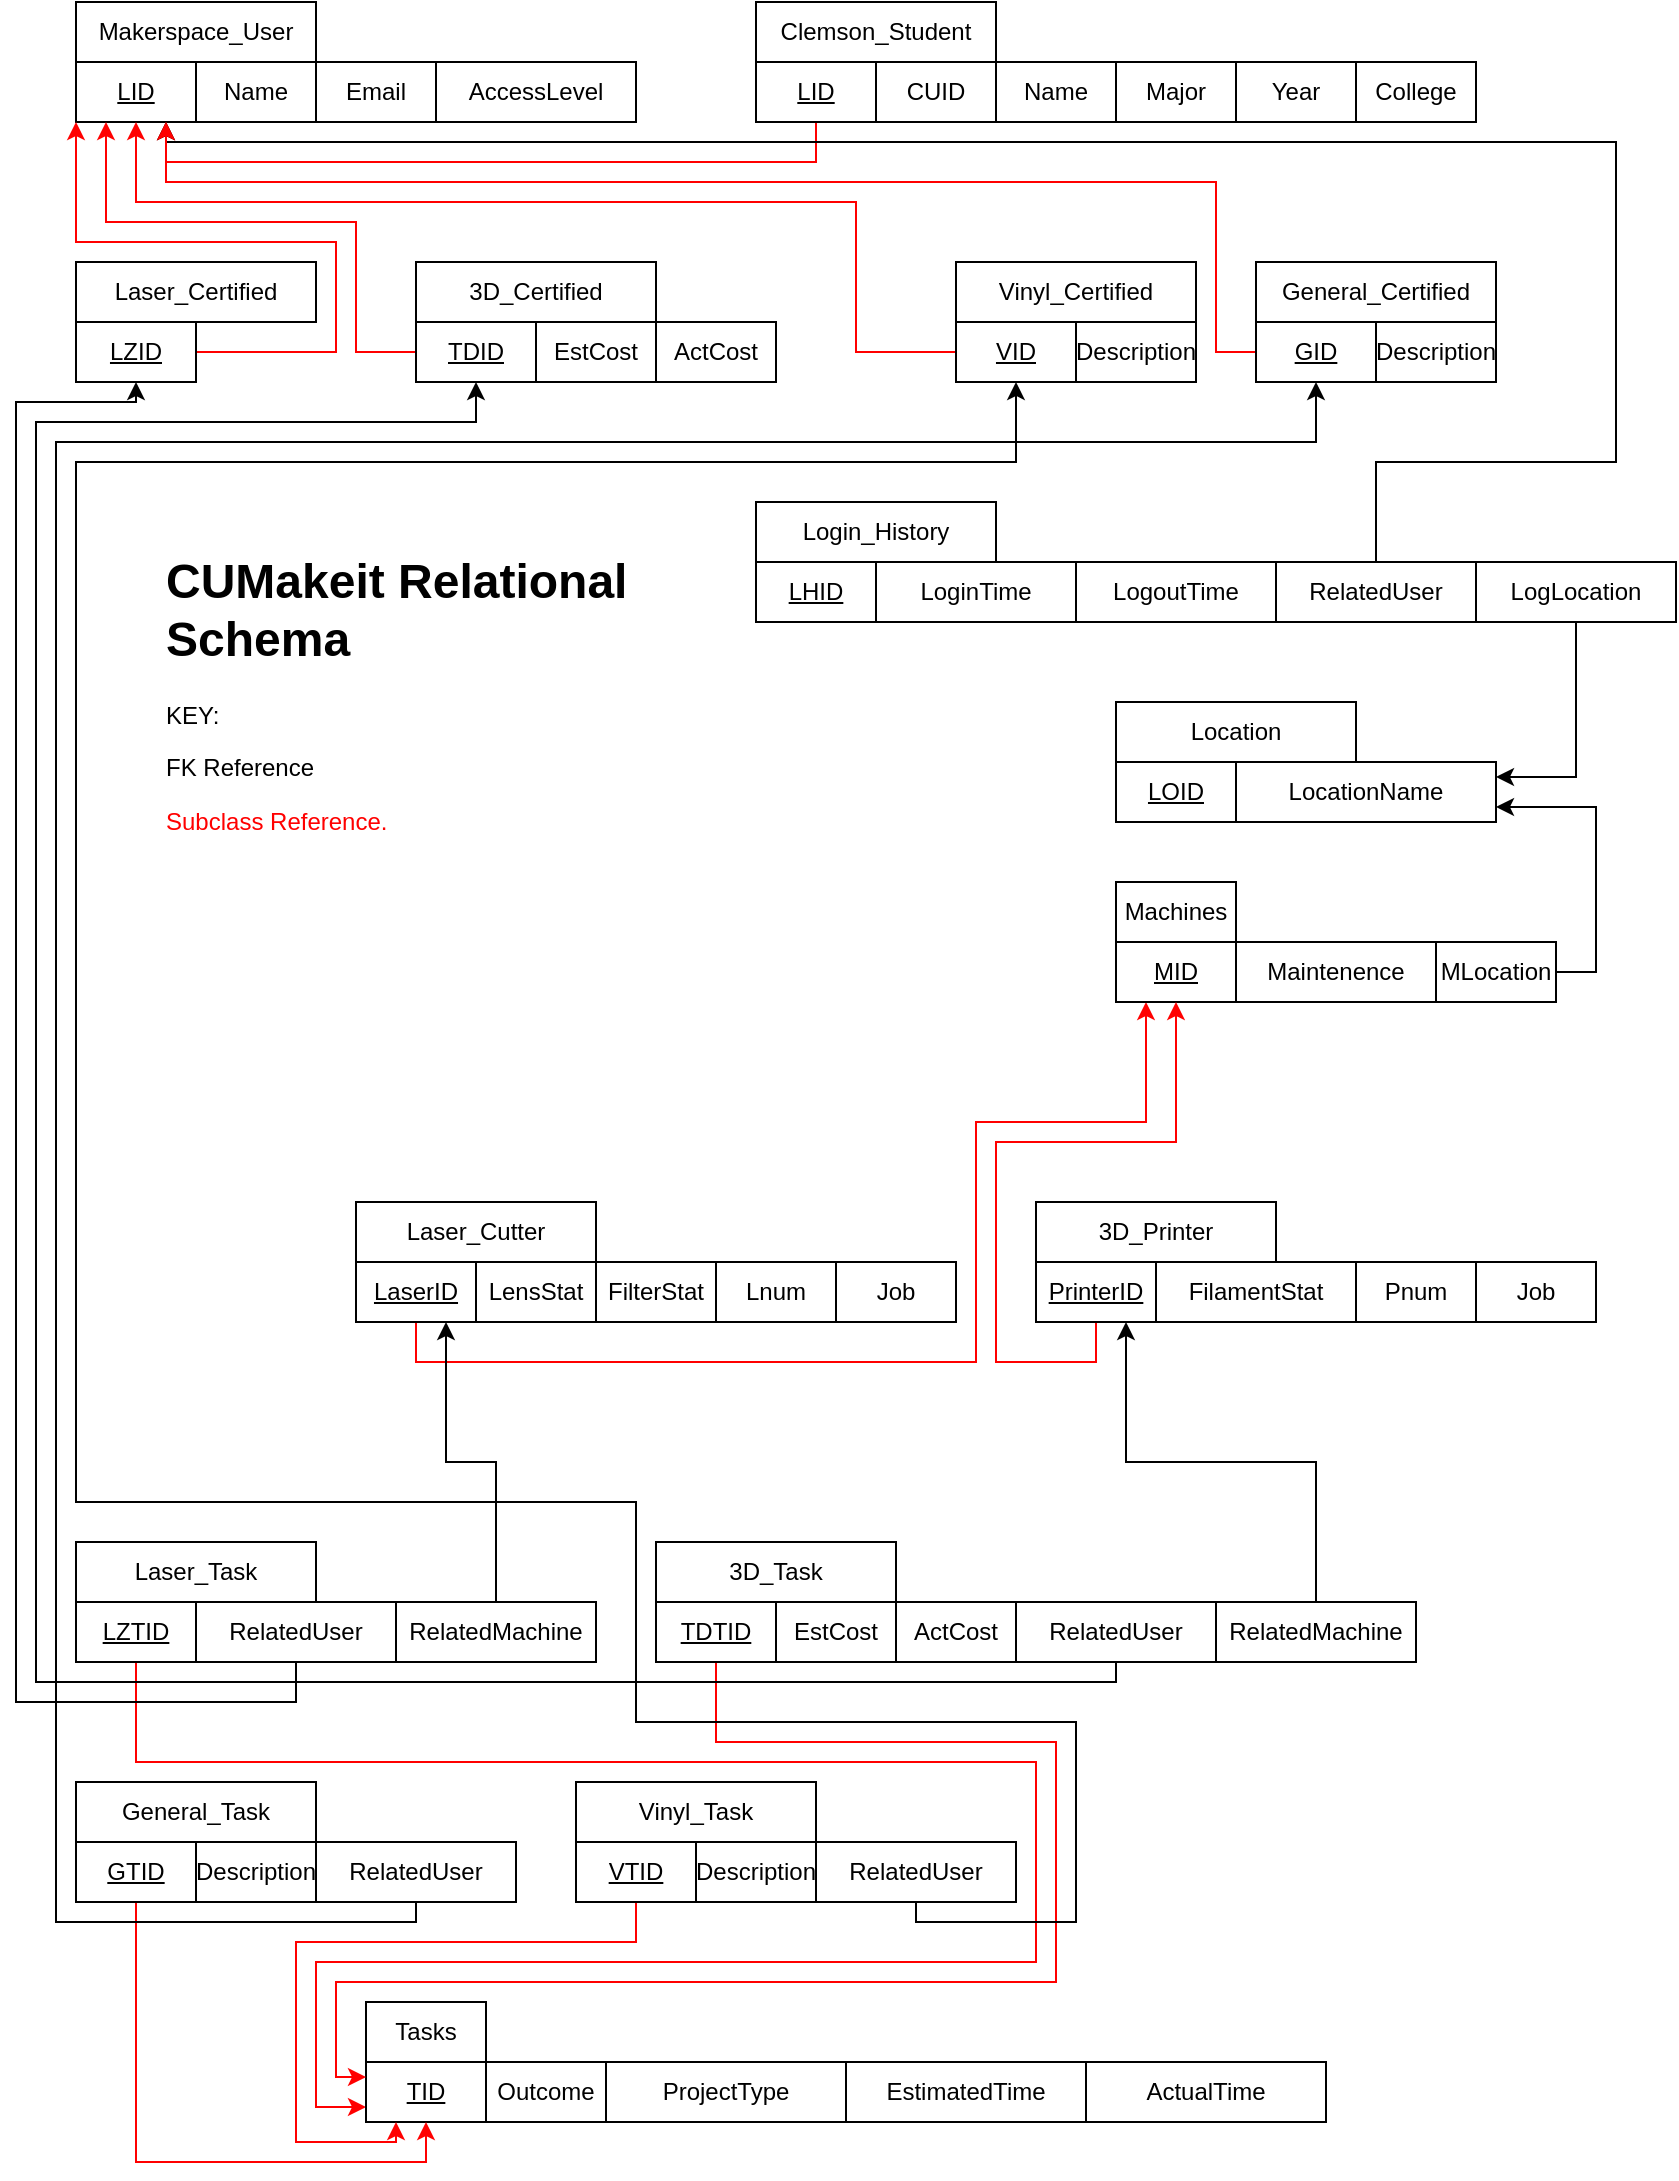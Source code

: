 <mxfile version="12.6.7" type="google"><diagram id="7xzzc8XSe2g-9mgjpQbV" name="Page-1"><mxGraphModel dx="1422" dy="722" grid="1" gridSize="10" guides="1" tooltips="1" connect="1" arrows="1" fold="1" page="1" pageScale="1" pageWidth="850" pageHeight="1100" math="0" shadow="0"><root><mxCell id="0"/><mxCell id="1" parent="0"/><mxCell id="6vYiXT27X86GhQqKQQ4C-1" value="Makerspace_User" style="rounded=0;whiteSpace=wrap;html=1;" parent="1" vertex="1"><mxGeometry x="40" y="10" width="120" height="30" as="geometry"/></mxCell><mxCell id="6vYiXT27X86GhQqKQQ4C-3" value="&lt;u&gt;LID&lt;/u&gt;" style="rounded=0;whiteSpace=wrap;html=1;" parent="1" vertex="1"><mxGeometry x="40" y="40" width="60" height="30" as="geometry"/></mxCell><mxCell id="6vYiXT27X86GhQqKQQ4C-4" value="Name" style="rounded=0;whiteSpace=wrap;html=1;" parent="1" vertex="1"><mxGeometry x="100" y="40" width="60" height="30" as="geometry"/></mxCell><mxCell id="6vYiXT27X86GhQqKQQ4C-5" value="Email" style="rounded=0;whiteSpace=wrap;html=1;" parent="1" vertex="1"><mxGeometry x="160" y="40" width="60" height="30" as="geometry"/></mxCell><mxCell id="6vYiXT27X86GhQqKQQ4C-8" value="AccessLevel" style="rounded=0;whiteSpace=wrap;html=1;" parent="1" vertex="1"><mxGeometry x="220" y="40" width="100" height="30" as="geometry"/></mxCell><mxCell id="6vYiXT27X86GhQqKQQ4C-10" value="Clemson_Student" style="rounded=0;whiteSpace=wrap;html=1;" parent="1" vertex="1"><mxGeometry x="380" y="10" width="120" height="30" as="geometry"/></mxCell><mxCell id="RPvFM0izLNQsbsM2TqoI-70" style="edgeStyle=orthogonalEdgeStyle;rounded=0;orthogonalLoop=1;jettySize=auto;html=1;exitX=0.5;exitY=1;exitDx=0;exitDy=0;entryX=0.75;entryY=1;entryDx=0;entryDy=0;strokeColor=#FF0000;" parent="1" source="6vYiXT27X86GhQqKQQ4C-11" target="6vYiXT27X86GhQqKQQ4C-3" edge="1"><mxGeometry relative="1" as="geometry"/></mxCell><mxCell id="6vYiXT27X86GhQqKQQ4C-11" value="&lt;u&gt;LID&lt;/u&gt;" style="rounded=0;whiteSpace=wrap;html=1;" parent="1" vertex="1"><mxGeometry x="380" y="40" width="60" height="30" as="geometry"/></mxCell><mxCell id="6vYiXT27X86GhQqKQQ4C-12" value="CUID" style="rounded=0;whiteSpace=wrap;html=1;" parent="1" vertex="1"><mxGeometry x="440" y="40" width="60" height="30" as="geometry"/></mxCell><mxCell id="6vYiXT27X86GhQqKQQ4C-13" value="Name" style="rounded=0;whiteSpace=wrap;html=1;" parent="1" vertex="1"><mxGeometry x="500" y="40" width="60" height="30" as="geometry"/></mxCell><mxCell id="6vYiXT27X86GhQqKQQ4C-14" value="Login_History" style="rounded=0;whiteSpace=wrap;html=1;" parent="1" vertex="1"><mxGeometry x="380" y="260" width="120" height="30" as="geometry"/></mxCell><mxCell id="6vYiXT27X86GhQqKQQ4C-15" value="&lt;u&gt;LHID&lt;/u&gt;" style="rounded=0;whiteSpace=wrap;html=1;" parent="1" vertex="1"><mxGeometry x="380" y="290" width="60" height="30" as="geometry"/></mxCell><mxCell id="6vYiXT27X86GhQqKQQ4C-16" value="LoginTime" style="rounded=0;whiteSpace=wrap;html=1;" parent="1" vertex="1"><mxGeometry x="440" y="290" width="100" height="30" as="geometry"/></mxCell><mxCell id="RPvFM0izLNQsbsM2TqoI-42" style="edgeStyle=orthogonalEdgeStyle;rounded=0;orthogonalLoop=1;jettySize=auto;html=1;exitX=0.5;exitY=1;exitDx=0;exitDy=0;entryX=0.25;entryY=1;entryDx=0;entryDy=0;strokeColor=#FF0000;" parent="1" source="6vYiXT27X86GhQqKQQ4C-38" target="6vYiXT27X86GhQqKQQ4C-67" edge="1"><mxGeometry relative="1" as="geometry"><mxPoint x="490" y="560" as="targetPoint"/><Array as="points"><mxPoint x="210" y="690"/><mxPoint x="490" y="690"/><mxPoint x="490" y="570"/><mxPoint x="575" y="570"/></Array></mxGeometry></mxCell><mxCell id="6vYiXT27X86GhQqKQQ4C-38" value="&lt;u&gt;LaserID&lt;/u&gt;" style="rounded=0;whiteSpace=wrap;html=1;" parent="1" vertex="1"><mxGeometry x="180" y="640" width="60" height="30" as="geometry"/></mxCell><mxCell id="6vYiXT27X86GhQqKQQ4C-39" value="Laser_Cutter" style="rounded=0;whiteSpace=wrap;html=1;" parent="1" vertex="1"><mxGeometry x="180" y="610" width="120" height="30" as="geometry"/></mxCell><mxCell id="6vYiXT27X86GhQqKQQ4C-41" value="LensStat" style="rounded=0;whiteSpace=wrap;html=1;" parent="1" vertex="1"><mxGeometry x="240" y="640" width="60" height="30" as="geometry"/></mxCell><mxCell id="6vYiXT27X86GhQqKQQ4C-42" value="Laser_Task" style="rounded=0;whiteSpace=wrap;html=1;" parent="1" vertex="1"><mxGeometry x="40" y="780" width="120" height="30" as="geometry"/></mxCell><mxCell id="jM8EBMYwsMgfI1bPNDnx-3" style="edgeStyle=orthogonalEdgeStyle;rounded=0;orthogonalLoop=1;jettySize=auto;html=1;exitX=0.5;exitY=1;exitDx=0;exitDy=0;entryX=0;entryY=0.75;entryDx=0;entryDy=0;strokeColor=#FF0000;" parent="1" source="6vYiXT27X86GhQqKQQ4C-43" target="6vYiXT27X86GhQqKQQ4C-57" edge="1"><mxGeometry relative="1" as="geometry"><mxPoint x="20" y="1050" as="targetPoint"/><Array as="points"><mxPoint x="70" y="890"/><mxPoint x="520" y="890"/><mxPoint x="520" y="990"/><mxPoint x="160" y="990"/><mxPoint x="160" y="1063"/></Array></mxGeometry></mxCell><mxCell id="6vYiXT27X86GhQqKQQ4C-43" value="&lt;u&gt;LZTID&lt;/u&gt;" style="rounded=0;whiteSpace=wrap;html=1;" parent="1" vertex="1"><mxGeometry x="40" y="810" width="60" height="30" as="geometry"/></mxCell><mxCell id="6vYiXT27X86GhQqKQQ4C-56" value="Tasks" style="rounded=0;whiteSpace=wrap;html=1;" parent="1" vertex="1"><mxGeometry x="185" y="1010" width="60" height="30" as="geometry"/></mxCell><mxCell id="6vYiXT27X86GhQqKQQ4C-57" value="&lt;u&gt;TID&lt;/u&gt;" style="rounded=0;whiteSpace=wrap;html=1;" parent="1" vertex="1"><mxGeometry x="185" y="1040" width="60" height="30" as="geometry"/></mxCell><mxCell id="6vYiXT27X86GhQqKQQ4C-58" value="Outcome" style="rounded=0;whiteSpace=wrap;html=1;" parent="1" vertex="1"><mxGeometry x="245" y="1040" width="60" height="30" as="geometry"/></mxCell><mxCell id="6vYiXT27X86GhQqKQQ4C-59" value="ProjectType" style="rounded=0;whiteSpace=wrap;html=1;" parent="1" vertex="1"><mxGeometry x="305" y="1040" width="120" height="30" as="geometry"/></mxCell><mxCell id="6vYiXT27X86GhQqKQQ4C-61" value="Location" style="rounded=0;whiteSpace=wrap;html=1;" parent="1" vertex="1"><mxGeometry x="560" y="360" width="120" height="30" as="geometry"/></mxCell><mxCell id="6vYiXT27X86GhQqKQQ4C-62" value="&lt;u&gt;LOID&lt;/u&gt;" style="rounded=0;whiteSpace=wrap;html=1;" parent="1" vertex="1"><mxGeometry x="560" y="390" width="60" height="30" as="geometry"/></mxCell><mxCell id="6vYiXT27X86GhQqKQQ4C-64" value="LocationName" style="rounded=0;whiteSpace=wrap;html=1;" parent="1" vertex="1"><mxGeometry x="620" y="390" width="130" height="30" as="geometry"/></mxCell><mxCell id="6vYiXT27X86GhQqKQQ4C-66" value="Machines" style="rounded=0;whiteSpace=wrap;html=1;" parent="1" vertex="1"><mxGeometry x="560" y="450" width="60" height="30" as="geometry"/></mxCell><mxCell id="6vYiXT27X86GhQqKQQ4C-67" value="&lt;u&gt;MID&lt;/u&gt;" style="rounded=0;whiteSpace=wrap;html=1;" parent="1" vertex="1"><mxGeometry x="560" y="480" width="60" height="30" as="geometry"/></mxCell><mxCell id="6vYiXT27X86GhQqKQQ4C-68" value="Maintenence" style="rounded=0;whiteSpace=wrap;html=1;" parent="1" vertex="1"><mxGeometry x="620" y="480" width="100" height="30" as="geometry"/></mxCell><mxCell id="RPvFM0izLNQsbsM2TqoI-7" value="Major" style="rounded=0;whiteSpace=wrap;html=1;" parent="1" vertex="1"><mxGeometry x="560" y="40" width="60" height="30" as="geometry"/></mxCell><mxCell id="RPvFM0izLNQsbsM2TqoI-8" value="Year" style="rounded=0;whiteSpace=wrap;html=1;" parent="1" vertex="1"><mxGeometry x="620" y="40" width="60" height="30" as="geometry"/></mxCell><mxCell id="RPvFM0izLNQsbsM2TqoI-9" value="College" style="rounded=0;whiteSpace=wrap;html=1;" parent="1" vertex="1"><mxGeometry x="680" y="40" width="60" height="30" as="geometry"/></mxCell><mxCell id="RPvFM0izLNQsbsM2TqoI-11" value="LogoutTime" style="rounded=0;whiteSpace=wrap;html=1;" parent="1" vertex="1"><mxGeometry x="540" y="290" width="100" height="30" as="geometry"/></mxCell><mxCell id="jM8EBMYwsMgfI1bPNDnx-18" style="edgeStyle=orthogonalEdgeStyle;rounded=0;orthogonalLoop=1;jettySize=auto;html=1;exitX=0.5;exitY=0;exitDx=0;exitDy=0;strokeColor=#000000;entryX=0.75;entryY=1;entryDx=0;entryDy=0;" parent="1" source="RPvFM0izLNQsbsM2TqoI-12" target="6vYiXT27X86GhQqKQQ4C-3" edge="1"><mxGeometry relative="1" as="geometry"><mxPoint x="90" y="80" as="targetPoint"/><Array as="points"><mxPoint x="690" y="240"/><mxPoint x="810" y="240"/><mxPoint x="810" y="80"/><mxPoint x="85" y="80"/></Array></mxGeometry></mxCell><mxCell id="RPvFM0izLNQsbsM2TqoI-12" value="RelatedUser" style="rounded=0;whiteSpace=wrap;html=1;" parent="1" vertex="1"><mxGeometry x="640" y="290" width="100" height="30" as="geometry"/></mxCell><mxCell id="RPvFM0izLNQsbsM2TqoI-73" style="edgeStyle=orthogonalEdgeStyle;rounded=0;orthogonalLoop=1;jettySize=auto;html=1;exitX=0.5;exitY=1;exitDx=0;exitDy=0;entryX=1;entryY=0.25;entryDx=0;entryDy=0;" parent="1" source="RPvFM0izLNQsbsM2TqoI-13" target="6vYiXT27X86GhQqKQQ4C-64" edge="1"><mxGeometry relative="1" as="geometry"/></mxCell><mxCell id="RPvFM0izLNQsbsM2TqoI-13" value="LogLocation" style="rounded=0;whiteSpace=wrap;html=1;" parent="1" vertex="1"><mxGeometry x="740" y="290" width="100" height="30" as="geometry"/></mxCell><mxCell id="RPvFM0izLNQsbsM2TqoI-16" value="EstimatedTime" style="rounded=0;whiteSpace=wrap;html=1;" parent="1" vertex="1"><mxGeometry x="425" y="1040" width="120" height="30" as="geometry"/></mxCell><mxCell id="RPvFM0izLNQsbsM2TqoI-17" value="ActualTime" style="rounded=0;whiteSpace=wrap;html=1;" parent="1" vertex="1"><mxGeometry x="545" y="1040" width="120" height="30" as="geometry"/></mxCell><mxCell id="RPvFM0izLNQsbsM2TqoI-19" value="3D_Task" style="rounded=0;whiteSpace=wrap;html=1;" parent="1" vertex="1"><mxGeometry x="330" y="780" width="120" height="30" as="geometry"/></mxCell><mxCell id="jM8EBMYwsMgfI1bPNDnx-4" style="edgeStyle=orthogonalEdgeStyle;rounded=0;orthogonalLoop=1;jettySize=auto;html=1;exitX=0.5;exitY=1;exitDx=0;exitDy=0;entryX=0;entryY=0.25;entryDx=0;entryDy=0;strokeColor=#FF0000;" parent="1" source="RPvFM0izLNQsbsM2TqoI-20" target="6vYiXT27X86GhQqKQQ4C-57" edge="1"><mxGeometry relative="1" as="geometry"><mxPoint x="10" y="1050" as="targetPoint"/><Array as="points"><mxPoint x="360" y="880"/><mxPoint x="530" y="880"/><mxPoint x="530" y="1000"/><mxPoint x="170" y="1000"/><mxPoint x="170" y="1048"/></Array></mxGeometry></mxCell><mxCell id="RPvFM0izLNQsbsM2TqoI-20" value="&lt;u&gt;TDTID&lt;/u&gt;" style="rounded=0;whiteSpace=wrap;html=1;" parent="1" vertex="1"><mxGeometry x="330" y="810" width="60" height="30" as="geometry"/></mxCell><mxCell id="RPvFM0izLNQsbsM2TqoI-21" value="Vinyl_Task" style="rounded=0;whiteSpace=wrap;html=1;" parent="1" vertex="1"><mxGeometry x="290" y="900" width="120" height="30" as="geometry"/></mxCell><mxCell id="jM8EBMYwsMgfI1bPNDnx-2" style="edgeStyle=orthogonalEdgeStyle;rounded=0;orthogonalLoop=1;jettySize=auto;html=1;exitX=0.5;exitY=1;exitDx=0;exitDy=0;entryX=0.25;entryY=1;entryDx=0;entryDy=0;fillColor=#f8cecc;strokeColor=#FF0000;" parent="1" source="RPvFM0izLNQsbsM2TqoI-22" target="6vYiXT27X86GhQqKQQ4C-57" edge="1"><mxGeometry relative="1" as="geometry"><mxPoint x="200" y="1080" as="targetPoint"/><Array as="points"><mxPoint x="320" y="980"/><mxPoint x="150" y="980"/><mxPoint x="150" y="1080"/><mxPoint x="200" y="1080"/></Array></mxGeometry></mxCell><mxCell id="RPvFM0izLNQsbsM2TqoI-22" value="&lt;u&gt;VTID&lt;/u&gt;" style="rounded=0;whiteSpace=wrap;html=1;" parent="1" vertex="1"><mxGeometry x="290" y="930" width="60" height="30" as="geometry"/></mxCell><mxCell id="RPvFM0izLNQsbsM2TqoI-23" value="General_Task" style="rounded=0;whiteSpace=wrap;html=1;" parent="1" vertex="1"><mxGeometry x="40" y="900" width="120" height="30" as="geometry"/></mxCell><mxCell id="jM8EBMYwsMgfI1bPNDnx-1" style="edgeStyle=orthogonalEdgeStyle;rounded=0;orthogonalLoop=1;jettySize=auto;html=1;exitX=0.5;exitY=1;exitDx=0;exitDy=0;entryX=0.5;entryY=1;entryDx=0;entryDy=0;strokeColor=#FF0000;" parent="1" source="RPvFM0izLNQsbsM2TqoI-24" target="6vYiXT27X86GhQqKQQ4C-57" edge="1"><mxGeometry relative="1" as="geometry"><mxPoint x="220" y="1090" as="targetPoint"/><Array as="points"><mxPoint x="70" y="1090"/><mxPoint x="215" y="1090"/></Array></mxGeometry></mxCell><mxCell id="RPvFM0izLNQsbsM2TqoI-24" value="&lt;u&gt;GTID&lt;/u&gt;" style="rounded=0;whiteSpace=wrap;html=1;" parent="1" vertex="1"><mxGeometry x="40" y="930" width="60" height="30" as="geometry"/></mxCell><mxCell id="RPvFM0izLNQsbsM2TqoI-25" value="EstCost" style="rounded=0;whiteSpace=wrap;html=1;" parent="1" vertex="1"><mxGeometry x="390" y="810" width="60" height="30" as="geometry"/></mxCell><mxCell id="RPvFM0izLNQsbsM2TqoI-26" value="ActCost" style="rounded=0;whiteSpace=wrap;html=1;" parent="1" vertex="1"><mxGeometry x="450" y="810" width="60" height="30" as="geometry"/></mxCell><mxCell id="RPvFM0izLNQsbsM2TqoI-71" style="edgeStyle=orthogonalEdgeStyle;rounded=0;orthogonalLoop=1;jettySize=auto;html=1;exitX=1;exitY=0.5;exitDx=0;exitDy=0;entryX=1;entryY=0.75;entryDx=0;entryDy=0;" parent="1" source="RPvFM0izLNQsbsM2TqoI-29" target="6vYiXT27X86GhQqKQQ4C-64" edge="1"><mxGeometry relative="1" as="geometry"/></mxCell><mxCell id="RPvFM0izLNQsbsM2TqoI-29" value="MLocation" style="rounded=0;whiteSpace=wrap;html=1;" parent="1" vertex="1"><mxGeometry x="720" y="480" width="60" height="30" as="geometry"/></mxCell><mxCell id="RPvFM0izLNQsbsM2TqoI-41" style="edgeStyle=orthogonalEdgeStyle;rounded=0;orthogonalLoop=1;jettySize=auto;html=1;exitX=0.5;exitY=1;exitDx=0;exitDy=0;entryX=0.5;entryY=1;entryDx=0;entryDy=0;strokeColor=#FF0000;" parent="1" source="RPvFM0izLNQsbsM2TqoI-30" target="6vYiXT27X86GhQqKQQ4C-67" edge="1"><mxGeometry relative="1" as="geometry"><mxPoint x="590" y="520" as="targetPoint"/><Array as="points"><mxPoint x="550" y="690"/><mxPoint x="500" y="690"/><mxPoint x="500" y="580"/><mxPoint x="590" y="580"/></Array></mxGeometry></mxCell><mxCell id="RPvFM0izLNQsbsM2TqoI-30" value="&lt;u&gt;PrinterID&lt;/u&gt;" style="rounded=0;whiteSpace=wrap;html=1;" parent="1" vertex="1"><mxGeometry x="520" y="640" width="60" height="30" as="geometry"/></mxCell><mxCell id="RPvFM0izLNQsbsM2TqoI-31" value="3D_Printer" style="rounded=0;whiteSpace=wrap;html=1;" parent="1" vertex="1"><mxGeometry x="520" y="610" width="120" height="30" as="geometry"/></mxCell><mxCell id="RPvFM0izLNQsbsM2TqoI-32" value="FilamentStat" style="rounded=0;whiteSpace=wrap;html=1;" parent="1" vertex="1"><mxGeometry x="580" y="640" width="100" height="30" as="geometry"/></mxCell><mxCell id="RPvFM0izLNQsbsM2TqoI-33" value="FilterStat" style="rounded=0;whiteSpace=wrap;html=1;" parent="1" vertex="1"><mxGeometry x="300" y="640" width="60" height="30" as="geometry"/></mxCell><mxCell id="RPvFM0izLNQsbsM2TqoI-34" value="Lnum" style="rounded=0;whiteSpace=wrap;html=1;" parent="1" vertex="1"><mxGeometry x="360" y="640" width="60" height="30" as="geometry"/></mxCell><mxCell id="RPvFM0izLNQsbsM2TqoI-35" value="Job" style="rounded=0;whiteSpace=wrap;html=1;" parent="1" vertex="1"><mxGeometry x="420" y="640" width="60" height="30" as="geometry"/></mxCell><mxCell id="RPvFM0izLNQsbsM2TqoI-36" value="Pnum" style="rounded=0;whiteSpace=wrap;html=1;" parent="1" vertex="1"><mxGeometry x="680" y="640" width="60" height="30" as="geometry"/></mxCell><mxCell id="RPvFM0izLNQsbsM2TqoI-39" value="Job" style="rounded=0;whiteSpace=wrap;html=1;" parent="1" vertex="1"><mxGeometry x="740" y="640" width="60" height="30" as="geometry"/></mxCell><mxCell id="RPvFM0izLNQsbsM2TqoI-44" value="Description" style="rounded=0;whiteSpace=wrap;html=1;" parent="1" vertex="1"><mxGeometry x="350" y="930" width="60" height="30" as="geometry"/></mxCell><mxCell id="RPvFM0izLNQsbsM2TqoI-46" value="Description" style="rounded=0;whiteSpace=wrap;html=1;" parent="1" vertex="1"><mxGeometry x="100" y="930" width="60" height="30" as="geometry"/></mxCell><mxCell id="RPvFM0izLNQsbsM2TqoI-47" value="Laser_Certified" style="rounded=0;whiteSpace=wrap;html=1;" parent="1" vertex="1"><mxGeometry x="40" y="140" width="120" height="30" as="geometry"/></mxCell><mxCell id="RPvFM0izLNQsbsM2TqoI-66" style="edgeStyle=orthogonalEdgeStyle;rounded=0;orthogonalLoop=1;jettySize=auto;html=1;exitX=1;exitY=0.5;exitDx=0;exitDy=0;entryX=0;entryY=1;entryDx=0;entryDy=0;fillColor=#d5e8d4;strokeColor=#FF0000;" parent="1" source="RPvFM0izLNQsbsM2TqoI-48" target="6vYiXT27X86GhQqKQQ4C-3" edge="1"><mxGeometry relative="1" as="geometry"><mxPoint x="180" y="120" as="targetPoint"/><Array as="points"><mxPoint x="170" y="185"/><mxPoint x="170" y="130"/><mxPoint x="40" y="130"/></Array></mxGeometry></mxCell><mxCell id="RPvFM0izLNQsbsM2TqoI-48" value="&lt;u&gt;LZID&lt;/u&gt;" style="rounded=0;whiteSpace=wrap;html=1;" parent="1" vertex="1"><mxGeometry x="40" y="170" width="60" height="30" as="geometry"/></mxCell><mxCell id="RPvFM0izLNQsbsM2TqoI-49" value="3D_Certified" style="rounded=0;whiteSpace=wrap;html=1;" parent="1" vertex="1"><mxGeometry x="210" y="140" width="120" height="30" as="geometry"/></mxCell><mxCell id="RPvFM0izLNQsbsM2TqoI-67" style="edgeStyle=orthogonalEdgeStyle;rounded=0;orthogonalLoop=1;jettySize=auto;html=1;exitX=0;exitY=0.5;exitDx=0;exitDy=0;entryX=0.25;entryY=1;entryDx=0;entryDy=0;strokeColor=#FF0000;" parent="1" source="RPvFM0izLNQsbsM2TqoI-50" target="6vYiXT27X86GhQqKQQ4C-3" edge="1"><mxGeometry relative="1" as="geometry"><mxPoint x="180" y="120" as="targetPoint"/><Array as="points"><mxPoint x="180" y="185"/><mxPoint x="180" y="120"/><mxPoint x="55" y="120"/></Array></mxGeometry></mxCell><mxCell id="RPvFM0izLNQsbsM2TqoI-50" value="&lt;u&gt;TDID&lt;/u&gt;" style="rounded=0;whiteSpace=wrap;html=1;" parent="1" vertex="1"><mxGeometry x="210" y="170" width="60" height="30" as="geometry"/></mxCell><mxCell id="RPvFM0izLNQsbsM2TqoI-51" value="Vinyl_Certified" style="rounded=0;whiteSpace=wrap;html=1;" parent="1" vertex="1"><mxGeometry x="480" y="140" width="120" height="30" as="geometry"/></mxCell><mxCell id="RPvFM0izLNQsbsM2TqoI-68" style="edgeStyle=orthogonalEdgeStyle;rounded=0;orthogonalLoop=1;jettySize=auto;html=1;exitX=0;exitY=0.5;exitDx=0;exitDy=0;entryX=0.5;entryY=1;entryDx=0;entryDy=0;strokeColor=#FF0000;" parent="1" source="RPvFM0izLNQsbsM2TqoI-52" target="6vYiXT27X86GhQqKQQ4C-3" edge="1"><mxGeometry relative="1" as="geometry"><Array as="points"><mxPoint x="430" y="185"/><mxPoint x="430" y="110"/><mxPoint x="70" y="110"/></Array></mxGeometry></mxCell><mxCell id="RPvFM0izLNQsbsM2TqoI-52" value="&lt;u&gt;VID&lt;/u&gt;" style="rounded=0;whiteSpace=wrap;html=1;" parent="1" vertex="1"><mxGeometry x="480" y="170" width="60" height="30" as="geometry"/></mxCell><mxCell id="RPvFM0izLNQsbsM2TqoI-53" value="General_Certified" style="rounded=0;whiteSpace=wrap;html=1;" parent="1" vertex="1"><mxGeometry x="630" y="140" width="120" height="30" as="geometry"/></mxCell><mxCell id="RPvFM0izLNQsbsM2TqoI-69" style="edgeStyle=orthogonalEdgeStyle;rounded=0;orthogonalLoop=1;jettySize=auto;html=1;exitX=0;exitY=0.5;exitDx=0;exitDy=0;entryX=0.75;entryY=1;entryDx=0;entryDy=0;strokeColor=#FF0000;" parent="1" source="RPvFM0izLNQsbsM2TqoI-54" target="6vYiXT27X86GhQqKQQ4C-3" edge="1"><mxGeometry relative="1" as="geometry"><mxPoint x="610" y="100" as="targetPoint"/><Array as="points"><mxPoint x="610" y="185"/><mxPoint x="610" y="100"/><mxPoint x="85" y="100"/></Array></mxGeometry></mxCell><mxCell id="RPvFM0izLNQsbsM2TqoI-54" value="&lt;u&gt;GID&lt;/u&gt;" style="rounded=0;whiteSpace=wrap;html=1;" parent="1" vertex="1"><mxGeometry x="630" y="170" width="60" height="30" as="geometry"/></mxCell><mxCell id="RPvFM0izLNQsbsM2TqoI-55" value="EstCost" style="rounded=0;whiteSpace=wrap;html=1;" parent="1" vertex="1"><mxGeometry x="270" y="170" width="60" height="30" as="geometry"/></mxCell><mxCell id="RPvFM0izLNQsbsM2TqoI-56" value="ActCost" style="rounded=0;whiteSpace=wrap;html=1;" parent="1" vertex="1"><mxGeometry x="330" y="170" width="60" height="30" as="geometry"/></mxCell><mxCell id="RPvFM0izLNQsbsM2TqoI-57" value="Description" style="rounded=0;whiteSpace=wrap;html=1;" parent="1" vertex="1"><mxGeometry x="540" y="170" width="60" height="30" as="geometry"/></mxCell><mxCell id="RPvFM0izLNQsbsM2TqoI-58" value="Description" style="rounded=0;whiteSpace=wrap;html=1;" parent="1" vertex="1"><mxGeometry x="690" y="170" width="60" height="30" as="geometry"/></mxCell><mxCell id="jM8EBMYwsMgfI1bPNDnx-6" style="edgeStyle=orthogonalEdgeStyle;rounded=0;orthogonalLoop=1;jettySize=auto;html=1;exitX=0.5;exitY=1;exitDx=0;exitDy=0;entryX=0.5;entryY=1;entryDx=0;entryDy=0;" parent="1" source="RPvFM0izLNQsbsM2TqoI-60" target="RPvFM0izLNQsbsM2TqoI-50" edge="1"><mxGeometry relative="1" as="geometry"><mxPoint x="20" y="240" as="targetPoint"/><Array as="points"><mxPoint x="560" y="850"/><mxPoint x="20" y="850"/><mxPoint x="20" y="220"/><mxPoint x="240" y="220"/></Array></mxGeometry></mxCell><mxCell id="RPvFM0izLNQsbsM2TqoI-60" value="RelatedUser" style="rounded=0;whiteSpace=wrap;html=1;" parent="1" vertex="1"><mxGeometry x="510" y="810" width="100" height="30" as="geometry"/></mxCell><mxCell id="jM8EBMYwsMgfI1bPNDnx-5" style="edgeStyle=orthogonalEdgeStyle;rounded=0;orthogonalLoop=1;jettySize=auto;html=1;exitX=0.5;exitY=1;exitDx=0;exitDy=0;entryX=0.5;entryY=1;entryDx=0;entryDy=0;" parent="1" source="RPvFM0izLNQsbsM2TqoI-61" target="RPvFM0izLNQsbsM2TqoI-48" edge="1"><mxGeometry relative="1" as="geometry"><mxPoint x="10" y="200" as="targetPoint"/><Array as="points"><mxPoint x="150" y="860"/><mxPoint x="10" y="860"/><mxPoint x="10" y="210"/><mxPoint x="70" y="210"/></Array></mxGeometry></mxCell><mxCell id="RPvFM0izLNQsbsM2TqoI-61" value="RelatedUser" style="rounded=0;whiteSpace=wrap;html=1;" parent="1" vertex="1"><mxGeometry x="100" y="810" width="100" height="30" as="geometry"/></mxCell><mxCell id="jM8EBMYwsMgfI1bPNDnx-13" style="edgeStyle=orthogonalEdgeStyle;rounded=0;orthogonalLoop=1;jettySize=auto;html=1;exitX=0.5;exitY=1;exitDx=0;exitDy=0;entryX=0.5;entryY=1;entryDx=0;entryDy=0;" parent="1" source="RPvFM0izLNQsbsM2TqoI-62" target="RPvFM0izLNQsbsM2TqoI-52" edge="1"><mxGeometry relative="1" as="geometry"><mxPoint x="510" y="240" as="targetPoint"/><Array as="points"><mxPoint x="460" y="970"/><mxPoint x="540" y="970"/><mxPoint x="540" y="870"/><mxPoint x="320" y="870"/><mxPoint x="320" y="760"/><mxPoint x="40" y="760"/><mxPoint x="40" y="240"/><mxPoint x="510" y="240"/></Array></mxGeometry></mxCell><mxCell id="RPvFM0izLNQsbsM2TqoI-62" value="RelatedUser" style="rounded=0;whiteSpace=wrap;html=1;" parent="1" vertex="1"><mxGeometry x="410" y="930" width="100" height="30" as="geometry"/></mxCell><mxCell id="jM8EBMYwsMgfI1bPNDnx-12" style="edgeStyle=orthogonalEdgeStyle;rounded=0;orthogonalLoop=1;jettySize=auto;html=1;exitX=0.5;exitY=1;exitDx=0;exitDy=0;entryX=0.5;entryY=1;entryDx=0;entryDy=0;" parent="1" source="RPvFM0izLNQsbsM2TqoI-63" target="RPvFM0izLNQsbsM2TqoI-54" edge="1"><mxGeometry relative="1" as="geometry"><mxPoint x="510" y="230" as="targetPoint"/><Array as="points"><mxPoint x="210" y="970"/><mxPoint x="30" y="970"/><mxPoint x="30" y="230"/><mxPoint x="660" y="230"/></Array></mxGeometry></mxCell><mxCell id="RPvFM0izLNQsbsM2TqoI-63" value="RelatedUser" style="rounded=0;whiteSpace=wrap;html=1;" parent="1" vertex="1"><mxGeometry x="160" y="930" width="100" height="30" as="geometry"/></mxCell><mxCell id="jM8EBMYwsMgfI1bPNDnx-16" style="edgeStyle=orthogonalEdgeStyle;rounded=0;orthogonalLoop=1;jettySize=auto;html=1;exitX=0.5;exitY=0;exitDx=0;exitDy=0;entryX=0.75;entryY=1;entryDx=0;entryDy=0;strokeColor=#000000;" parent="1" source="RPvFM0izLNQsbsM2TqoI-64" target="6vYiXT27X86GhQqKQQ4C-38" edge="1"><mxGeometry relative="1" as="geometry"/></mxCell><mxCell id="RPvFM0izLNQsbsM2TqoI-64" value="RelatedMachine" style="rounded=0;whiteSpace=wrap;html=1;" parent="1" vertex="1"><mxGeometry x="200" y="810" width="100" height="30" as="geometry"/></mxCell><mxCell id="jM8EBMYwsMgfI1bPNDnx-17" style="edgeStyle=orthogonalEdgeStyle;rounded=0;orthogonalLoop=1;jettySize=auto;html=1;exitX=0.5;exitY=0;exitDx=0;exitDy=0;entryX=0.75;entryY=1;entryDx=0;entryDy=0;strokeColor=#000000;" parent="1" source="RPvFM0izLNQsbsM2TqoI-65" target="RPvFM0izLNQsbsM2TqoI-30" edge="1"><mxGeometry relative="1" as="geometry"/></mxCell><mxCell id="RPvFM0izLNQsbsM2TqoI-65" value="RelatedMachine" style="rounded=0;whiteSpace=wrap;html=1;" parent="1" vertex="1"><mxGeometry x="610" y="810" width="100" height="30" as="geometry"/></mxCell><mxCell id="jM8EBMYwsMgfI1bPNDnx-23" value="&lt;h1&gt;CUMakeit Relational Schema&lt;br&gt;&lt;/h1&gt;&lt;p&gt;KEY:&lt;/p&gt;&lt;p&gt;FK Reference&lt;/p&gt;&lt;p&gt;&lt;font color=&quot;#FF0000&quot;&gt;Subclass Reference.&lt;/font&gt;&lt;/p&gt;" style="text;html=1;strokeColor=none;fillColor=none;spacing=5;spacingTop=-20;whiteSpace=wrap;overflow=hidden;rounded=0;" parent="1" vertex="1"><mxGeometry x="80" y="280" width="280" height="160" as="geometry"/></mxCell></root></mxGraphModel></diagram></mxfile>